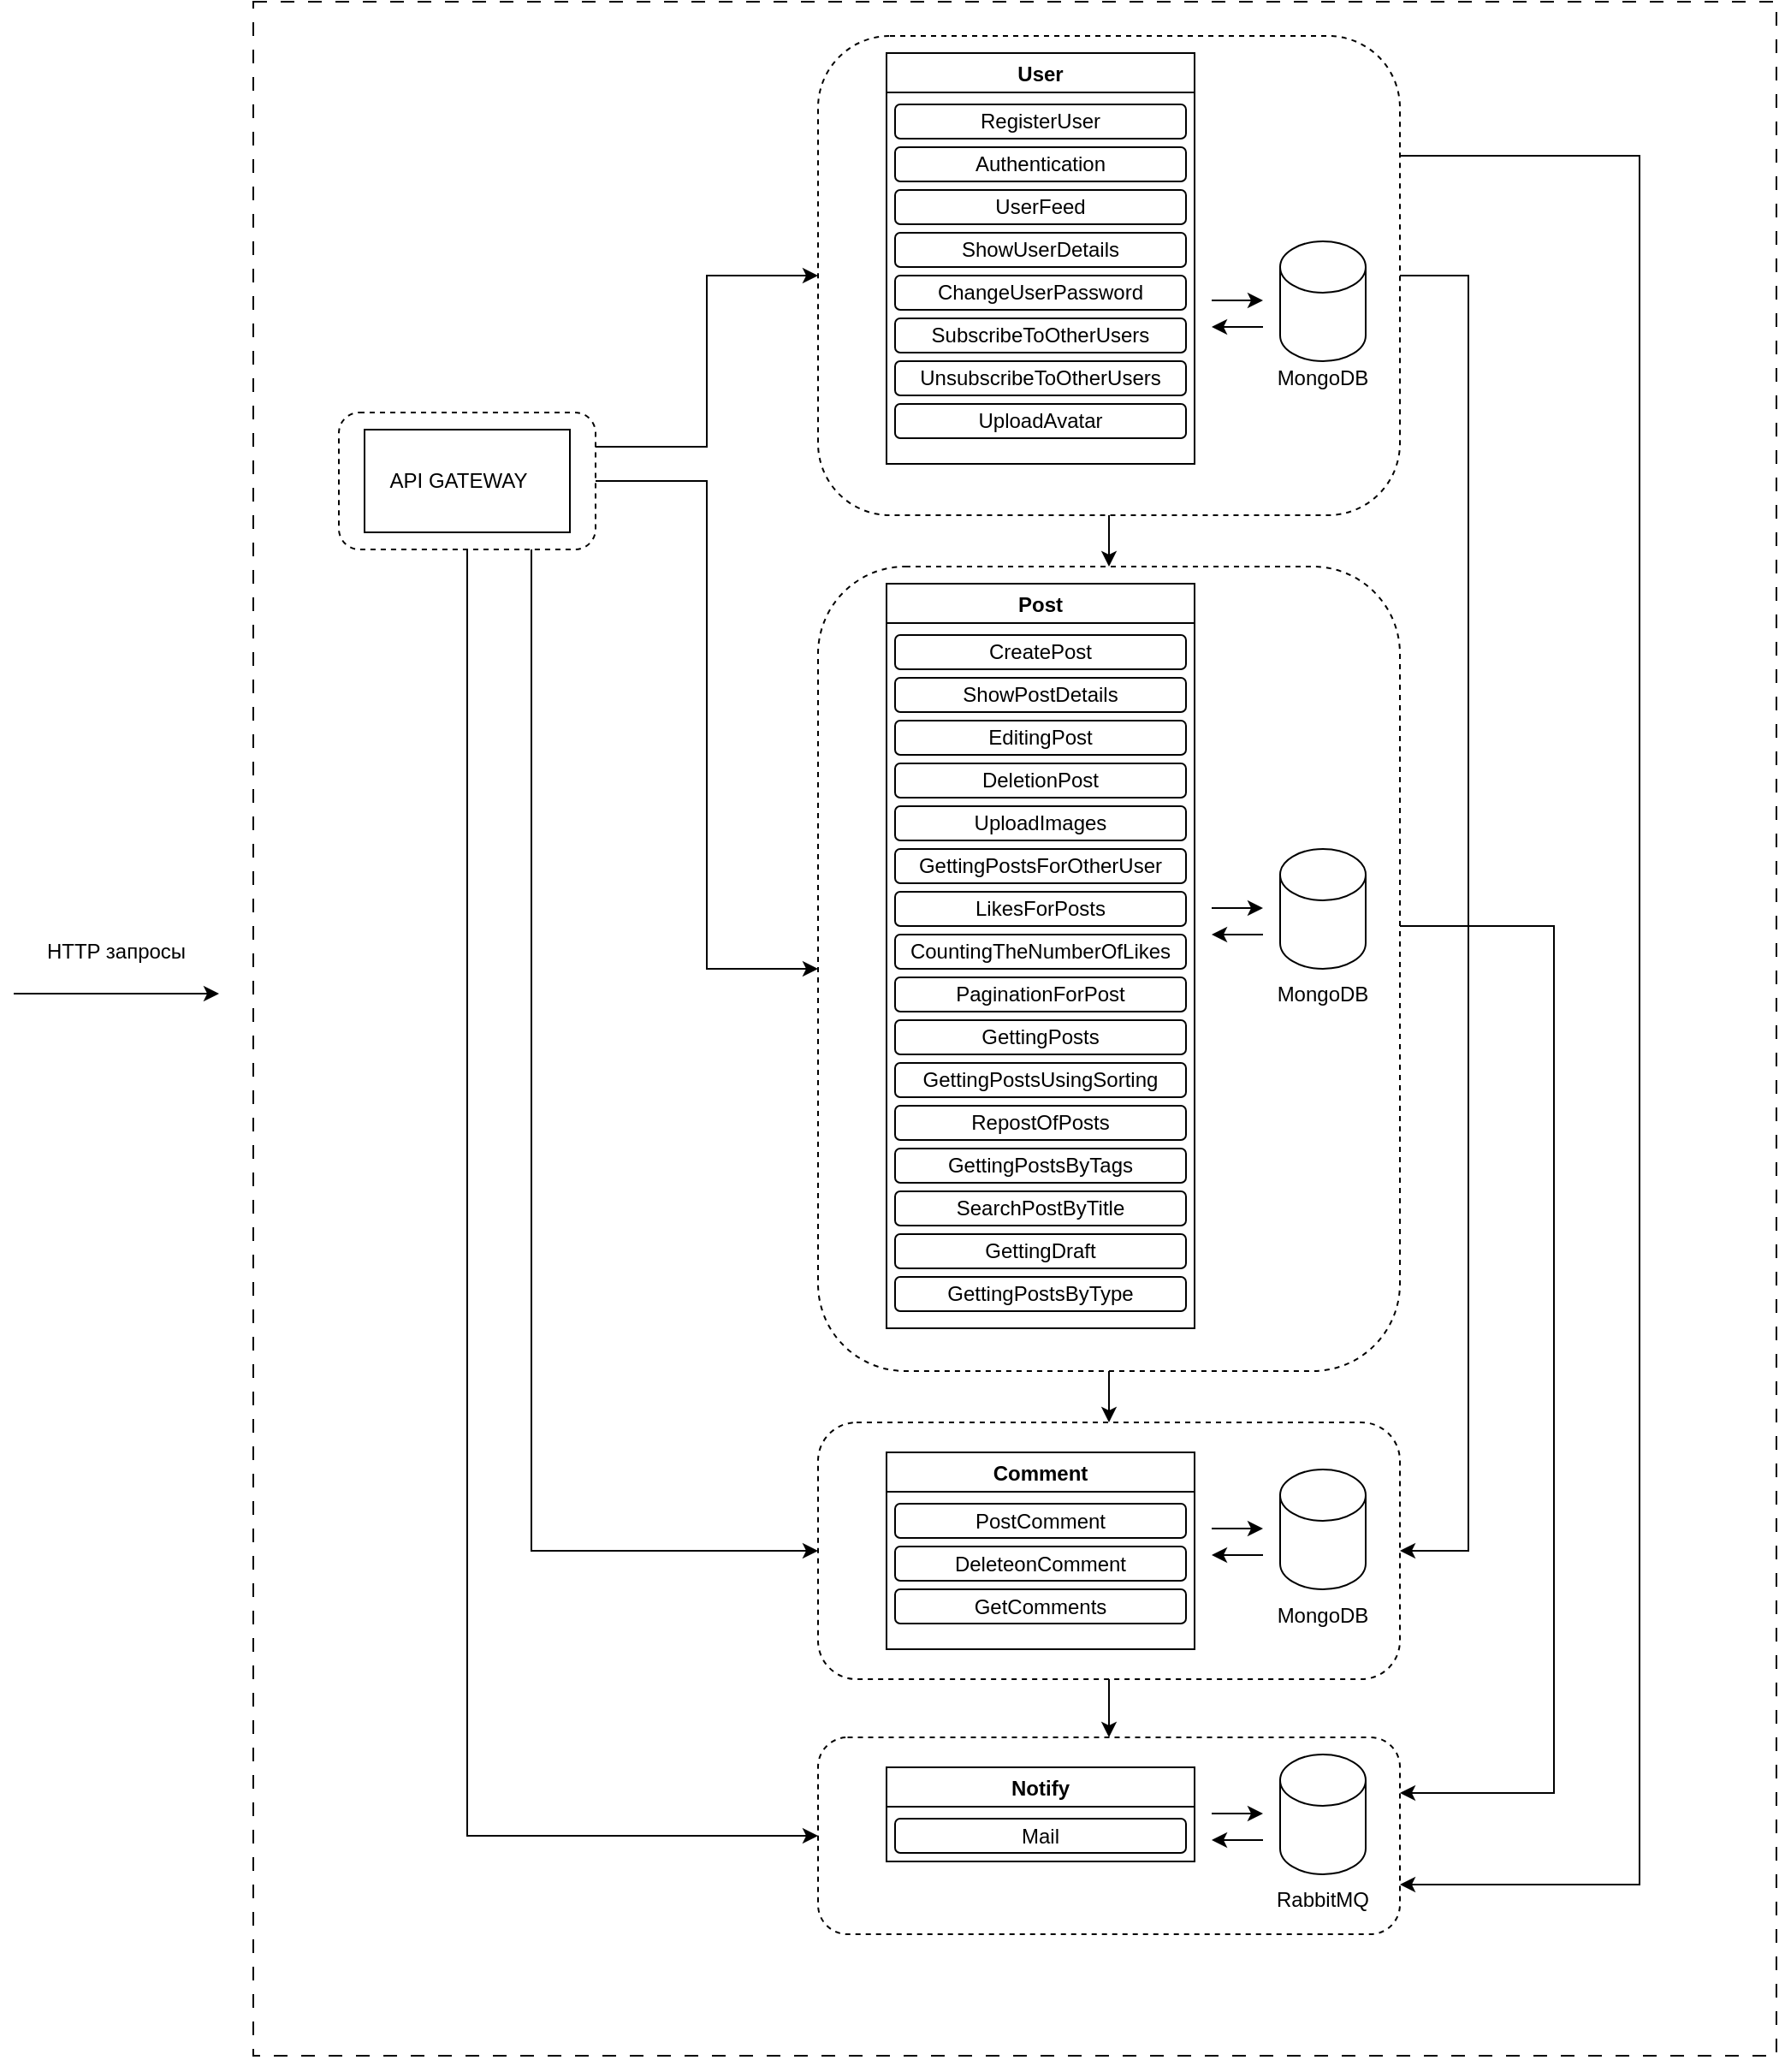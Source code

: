 <mxfile version="21.6.1" type="device">
  <diagram name="Страница 1" id="yI9zd2pT9esUjkgYPhoz">
    <mxGraphModel dx="1555" dy="843" grid="1" gridSize="10" guides="1" tooltips="1" connect="1" arrows="1" fold="1" page="1" pageScale="1.5" pageWidth="827" pageHeight="1169" math="0" shadow="0">
      <root>
        <mxCell id="0" />
        <mxCell id="1" parent="0" />
        <mxCell id="V9B4uRtNzhAgs2MjrMtX-5" value="" style="rounded=0;whiteSpace=wrap;html=1;dashed=1;dashPattern=8 8;" vertex="1" parent="1">
          <mxGeometry x="180" y="30" width="890" height="1200" as="geometry" />
        </mxCell>
        <mxCell id="V9B4uRtNzhAgs2MjrMtX-141" style="edgeStyle=orthogonalEdgeStyle;rounded=0;orthogonalLoop=1;jettySize=auto;html=1;exitX=0.5;exitY=1;exitDx=0;exitDy=0;entryX=0;entryY=0.5;entryDx=0;entryDy=0;" edge="1" parent="1" source="V9B4uRtNzhAgs2MjrMtX-8" target="V9B4uRtNzhAgs2MjrMtX-84">
          <mxGeometry relative="1" as="geometry" />
        </mxCell>
        <mxCell id="V9B4uRtNzhAgs2MjrMtX-142" style="edgeStyle=orthogonalEdgeStyle;rounded=0;orthogonalLoop=1;jettySize=auto;html=1;exitX=1;exitY=0.5;exitDx=0;exitDy=0;entryX=0;entryY=0.5;entryDx=0;entryDy=0;" edge="1" parent="1" source="V9B4uRtNzhAgs2MjrMtX-8" target="V9B4uRtNzhAgs2MjrMtX-33">
          <mxGeometry relative="1" as="geometry" />
        </mxCell>
        <mxCell id="V9B4uRtNzhAgs2MjrMtX-143" style="edgeStyle=orthogonalEdgeStyle;rounded=0;orthogonalLoop=1;jettySize=auto;html=1;exitX=1;exitY=0.25;exitDx=0;exitDy=0;" edge="1" parent="1" source="V9B4uRtNzhAgs2MjrMtX-8" target="V9B4uRtNzhAgs2MjrMtX-10">
          <mxGeometry relative="1" as="geometry" />
        </mxCell>
        <mxCell id="V9B4uRtNzhAgs2MjrMtX-144" style="edgeStyle=orthogonalEdgeStyle;rounded=0;orthogonalLoop=1;jettySize=auto;html=1;exitX=0.75;exitY=1;exitDx=0;exitDy=0;entryX=0;entryY=0.5;entryDx=0;entryDy=0;" edge="1" parent="1" source="V9B4uRtNzhAgs2MjrMtX-8" target="V9B4uRtNzhAgs2MjrMtX-99">
          <mxGeometry relative="1" as="geometry" />
        </mxCell>
        <mxCell id="V9B4uRtNzhAgs2MjrMtX-8" value="" style="rounded=1;whiteSpace=wrap;html=1;dashed=1;strokeColor=default;" vertex="1" parent="1">
          <mxGeometry x="230" y="270" width="150" height="80" as="geometry" />
        </mxCell>
        <mxCell id="V9B4uRtNzhAgs2MjrMtX-7" value="" style="rounded=0;whiteSpace=wrap;html=1;perimeterSpacing=0;" vertex="1" parent="1">
          <mxGeometry x="245" y="280" width="120" height="60" as="geometry" />
        </mxCell>
        <mxCell id="V9B4uRtNzhAgs2MjrMtX-9" value="API GATEWAY" style="text;html=1;strokeColor=none;fillColor=none;align=center;verticalAlign=middle;whiteSpace=wrap;rounded=0;" vertex="1" parent="1">
          <mxGeometry x="245" y="295" width="110" height="30" as="geometry" />
        </mxCell>
        <mxCell id="V9B4uRtNzhAgs2MjrMtX-128" value="" style="group" vertex="1" connectable="0" parent="1">
          <mxGeometry x="510" y="860" width="340" height="150" as="geometry" />
        </mxCell>
        <mxCell id="V9B4uRtNzhAgs2MjrMtX-99" value="" style="rounded=1;whiteSpace=wrap;html=1;dashed=1;" vertex="1" parent="V9B4uRtNzhAgs2MjrMtX-128">
          <mxGeometry width="340" height="150" as="geometry" />
        </mxCell>
        <mxCell id="V9B4uRtNzhAgs2MjrMtX-100" value="Comment" style="swimlane;" vertex="1" parent="V9B4uRtNzhAgs2MjrMtX-128">
          <mxGeometry x="40" y="17.5" width="180" height="115" as="geometry" />
        </mxCell>
        <mxCell id="V9B4uRtNzhAgs2MjrMtX-75" value="PostComment" style="rounded=1;whiteSpace=wrap;html=1;" vertex="1" parent="V9B4uRtNzhAgs2MjrMtX-100">
          <mxGeometry x="5" y="30" width="170" height="20" as="geometry" />
        </mxCell>
        <mxCell id="V9B4uRtNzhAgs2MjrMtX-106" value="DeleteonComment" style="rounded=1;whiteSpace=wrap;html=1;" vertex="1" parent="V9B4uRtNzhAgs2MjrMtX-100">
          <mxGeometry x="5" y="55" width="170" height="20" as="geometry" />
        </mxCell>
        <mxCell id="V9B4uRtNzhAgs2MjrMtX-115" value="GetComments" style="rounded=1;whiteSpace=wrap;html=1;" vertex="1" parent="V9B4uRtNzhAgs2MjrMtX-100">
          <mxGeometry x="5" y="80" width="170" height="20" as="geometry" />
        </mxCell>
        <mxCell id="V9B4uRtNzhAgs2MjrMtX-102" value="" style="endArrow=classic;html=1;rounded=0;" edge="1" parent="V9B4uRtNzhAgs2MjrMtX-128">
          <mxGeometry width="50" height="50" relative="1" as="geometry">
            <mxPoint x="260" y="77.5" as="sourcePoint" />
            <mxPoint x="230" y="77.5" as="targetPoint" />
          </mxGeometry>
        </mxCell>
        <mxCell id="V9B4uRtNzhAgs2MjrMtX-103" value="" style="shape=cylinder3;whiteSpace=wrap;html=1;boundedLbl=1;backgroundOutline=1;size=15;" vertex="1" parent="V9B4uRtNzhAgs2MjrMtX-128">
          <mxGeometry x="270" y="27.5" width="50" height="70" as="geometry" />
        </mxCell>
        <mxCell id="V9B4uRtNzhAgs2MjrMtX-104" value="" style="endArrow=classic;html=1;rounded=0;" edge="1" parent="V9B4uRtNzhAgs2MjrMtX-128">
          <mxGeometry width="50" height="50" relative="1" as="geometry">
            <mxPoint x="230" y="62" as="sourcePoint" />
            <mxPoint x="260" y="62" as="targetPoint" />
            <Array as="points">
              <mxPoint x="240" y="62" />
            </Array>
          </mxGeometry>
        </mxCell>
        <mxCell id="V9B4uRtNzhAgs2MjrMtX-116" value="MongoDB" style="text;html=1;strokeColor=none;fillColor=none;align=center;verticalAlign=middle;whiteSpace=wrap;rounded=0;" vertex="1" parent="V9B4uRtNzhAgs2MjrMtX-128">
          <mxGeometry x="265" y="97.5" width="60" height="30" as="geometry" />
        </mxCell>
        <mxCell id="V9B4uRtNzhAgs2MjrMtX-135" value="" style="group" vertex="1" connectable="0" parent="1">
          <mxGeometry x="510" y="50" width="340" height="280" as="geometry" />
        </mxCell>
        <mxCell id="V9B4uRtNzhAgs2MjrMtX-10" value="" style="rounded=1;whiteSpace=wrap;html=1;dashed=1;" vertex="1" parent="V9B4uRtNzhAgs2MjrMtX-135">
          <mxGeometry width="340" height="280" as="geometry" />
        </mxCell>
        <mxCell id="V9B4uRtNzhAgs2MjrMtX-14" value="User" style="swimlane;" vertex="1" parent="V9B4uRtNzhAgs2MjrMtX-135">
          <mxGeometry x="40" y="10" width="180" height="240" as="geometry" />
        </mxCell>
        <mxCell id="V9B4uRtNzhAgs2MjrMtX-45" value="RegisterUser" style="rounded=1;whiteSpace=wrap;html=1;" vertex="1" parent="V9B4uRtNzhAgs2MjrMtX-14">
          <mxGeometry x="5" y="30" width="170" height="20" as="geometry" />
        </mxCell>
        <mxCell id="V9B4uRtNzhAgs2MjrMtX-46" value="Authentication" style="rounded=1;whiteSpace=wrap;html=1;" vertex="1" parent="V9B4uRtNzhAgs2MjrMtX-14">
          <mxGeometry x="5" y="55" width="170" height="20" as="geometry" />
        </mxCell>
        <mxCell id="V9B4uRtNzhAgs2MjrMtX-93" value="ShowUserDetails" style="rounded=1;whiteSpace=wrap;html=1;" vertex="1" parent="V9B4uRtNzhAgs2MjrMtX-14">
          <mxGeometry x="5" y="105" width="170" height="20" as="geometry" />
        </mxCell>
        <mxCell id="V9B4uRtNzhAgs2MjrMtX-94" value="ChangeUserPassword" style="rounded=1;whiteSpace=wrap;html=1;" vertex="1" parent="V9B4uRtNzhAgs2MjrMtX-14">
          <mxGeometry x="5" y="130" width="170" height="20" as="geometry" />
        </mxCell>
        <mxCell id="V9B4uRtNzhAgs2MjrMtX-112" value="UploadAvatar" style="rounded=1;whiteSpace=wrap;html=1;" vertex="1" parent="V9B4uRtNzhAgs2MjrMtX-14">
          <mxGeometry x="5" y="205" width="170" height="20" as="geometry" />
        </mxCell>
        <mxCell id="V9B4uRtNzhAgs2MjrMtX-83" value="UserFeed" style="rounded=1;whiteSpace=wrap;html=1;" vertex="1" parent="V9B4uRtNzhAgs2MjrMtX-135">
          <mxGeometry x="45" y="90" width="170" height="20" as="geometry" />
        </mxCell>
        <mxCell id="V9B4uRtNzhAgs2MjrMtX-96" value="SubscribeToOtherUsers" style="rounded=1;whiteSpace=wrap;html=1;" vertex="1" parent="V9B4uRtNzhAgs2MjrMtX-135">
          <mxGeometry x="45" y="165" width="170" height="20" as="geometry" />
        </mxCell>
        <mxCell id="V9B4uRtNzhAgs2MjrMtX-113" value="UnsubscribeToOtherUsers" style="rounded=1;whiteSpace=wrap;html=1;" vertex="1" parent="V9B4uRtNzhAgs2MjrMtX-135">
          <mxGeometry x="45" y="190" width="170" height="20" as="geometry" />
        </mxCell>
        <mxCell id="V9B4uRtNzhAgs2MjrMtX-19" value="" style="endArrow=classic;html=1;rounded=0;" edge="1" parent="V9B4uRtNzhAgs2MjrMtX-135">
          <mxGeometry width="50" height="50" relative="1" as="geometry">
            <mxPoint x="260" y="170" as="sourcePoint" />
            <mxPoint x="230" y="170" as="targetPoint" />
          </mxGeometry>
        </mxCell>
        <mxCell id="V9B4uRtNzhAgs2MjrMtX-24" value="" style="shape=cylinder3;whiteSpace=wrap;html=1;boundedLbl=1;backgroundOutline=1;size=15;" vertex="1" parent="V9B4uRtNzhAgs2MjrMtX-135">
          <mxGeometry x="270" y="120" width="50" height="70" as="geometry" />
        </mxCell>
        <mxCell id="V9B4uRtNzhAgs2MjrMtX-25" value="MongoDB" style="text;html=1;strokeColor=none;fillColor=none;align=center;verticalAlign=middle;whiteSpace=wrap;rounded=0;" vertex="1" parent="V9B4uRtNzhAgs2MjrMtX-135">
          <mxGeometry x="265" y="185" width="60" height="30" as="geometry" />
        </mxCell>
        <mxCell id="V9B4uRtNzhAgs2MjrMtX-49" value="" style="endArrow=classic;html=1;rounded=0;" edge="1" parent="V9B4uRtNzhAgs2MjrMtX-135">
          <mxGeometry width="50" height="50" relative="1" as="geometry">
            <mxPoint x="230" y="154.5" as="sourcePoint" />
            <mxPoint x="260" y="154.5" as="targetPoint" />
            <Array as="points">
              <mxPoint x="240" y="154.5" />
            </Array>
          </mxGeometry>
        </mxCell>
        <mxCell id="V9B4uRtNzhAgs2MjrMtX-136" value="" style="group" vertex="1" connectable="0" parent="1">
          <mxGeometry x="510" y="360" width="340" height="470" as="geometry" />
        </mxCell>
        <mxCell id="V9B4uRtNzhAgs2MjrMtX-33" value="" style="rounded=1;whiteSpace=wrap;html=1;dashed=1;" vertex="1" parent="V9B4uRtNzhAgs2MjrMtX-136">
          <mxGeometry width="340" height="470" as="geometry" />
        </mxCell>
        <mxCell id="V9B4uRtNzhAgs2MjrMtX-34" value="Post" style="swimlane;" vertex="1" parent="V9B4uRtNzhAgs2MjrMtX-136">
          <mxGeometry x="40" y="10" width="180" height="435" as="geometry" />
        </mxCell>
        <mxCell id="V9B4uRtNzhAgs2MjrMtX-47" value="CreatePost" style="rounded=1;whiteSpace=wrap;html=1;" vertex="1" parent="V9B4uRtNzhAgs2MjrMtX-136">
          <mxGeometry x="45" y="40" width="170" height="20" as="geometry" />
        </mxCell>
        <mxCell id="V9B4uRtNzhAgs2MjrMtX-48" value="ShowPostDetails" style="rounded=1;whiteSpace=wrap;html=1;" vertex="1" parent="V9B4uRtNzhAgs2MjrMtX-136">
          <mxGeometry x="45" y="65" width="170" height="20" as="geometry" />
        </mxCell>
        <mxCell id="V9B4uRtNzhAgs2MjrMtX-59" value="" style="endArrow=classic;html=1;rounded=0;" edge="1" parent="V9B4uRtNzhAgs2MjrMtX-136">
          <mxGeometry width="50" height="50" relative="1" as="geometry">
            <mxPoint x="260" y="215" as="sourcePoint" />
            <mxPoint x="230" y="215" as="targetPoint" />
          </mxGeometry>
        </mxCell>
        <mxCell id="V9B4uRtNzhAgs2MjrMtX-60" value="" style="shape=cylinder3;whiteSpace=wrap;html=1;boundedLbl=1;backgroundOutline=1;size=15;" vertex="1" parent="V9B4uRtNzhAgs2MjrMtX-136">
          <mxGeometry x="270" y="165" width="50" height="70" as="geometry" />
        </mxCell>
        <mxCell id="V9B4uRtNzhAgs2MjrMtX-61" value="" style="endArrow=classic;html=1;rounded=0;" edge="1" parent="V9B4uRtNzhAgs2MjrMtX-136">
          <mxGeometry width="50" height="50" relative="1" as="geometry">
            <mxPoint x="230" y="199.5" as="sourcePoint" />
            <mxPoint x="260" y="199.5" as="targetPoint" />
            <Array as="points">
              <mxPoint x="240" y="199.5" />
            </Array>
          </mxGeometry>
        </mxCell>
        <mxCell id="V9B4uRtNzhAgs2MjrMtX-65" value="MongoDB" style="text;html=1;strokeColor=none;fillColor=none;align=center;verticalAlign=middle;whiteSpace=wrap;rounded=0;" vertex="1" parent="V9B4uRtNzhAgs2MjrMtX-136">
          <mxGeometry x="265" y="235" width="60" height="30" as="geometry" />
        </mxCell>
        <mxCell id="V9B4uRtNzhAgs2MjrMtX-69" value="EditingPost" style="rounded=1;whiteSpace=wrap;html=1;" vertex="1" parent="V9B4uRtNzhAgs2MjrMtX-136">
          <mxGeometry x="45" y="90" width="170" height="20" as="geometry" />
        </mxCell>
        <mxCell id="V9B4uRtNzhAgs2MjrMtX-70" value="DeletionPost" style="rounded=1;whiteSpace=wrap;html=1;" vertex="1" parent="V9B4uRtNzhAgs2MjrMtX-136">
          <mxGeometry x="45" y="115" width="170" height="20" as="geometry" />
        </mxCell>
        <mxCell id="V9B4uRtNzhAgs2MjrMtX-73" value="UploadImages" style="rounded=1;whiteSpace=wrap;html=1;" vertex="1" parent="V9B4uRtNzhAgs2MjrMtX-136">
          <mxGeometry x="45" y="140" width="170" height="20" as="geometry" />
        </mxCell>
        <mxCell id="V9B4uRtNzhAgs2MjrMtX-76" value="LikesForPosts" style="rounded=1;whiteSpace=wrap;html=1;" vertex="1" parent="V9B4uRtNzhAgs2MjrMtX-136">
          <mxGeometry x="45" y="190" width="170" height="20" as="geometry" />
        </mxCell>
        <mxCell id="V9B4uRtNzhAgs2MjrMtX-77" value="CountingTheNumberOfLikes" style="rounded=1;whiteSpace=wrap;html=1;" vertex="1" parent="V9B4uRtNzhAgs2MjrMtX-136">
          <mxGeometry x="45" y="215" width="170" height="20" as="geometry" />
        </mxCell>
        <mxCell id="V9B4uRtNzhAgs2MjrMtX-78" value="PaginationForPost" style="rounded=1;whiteSpace=wrap;html=1;" vertex="1" parent="V9B4uRtNzhAgs2MjrMtX-136">
          <mxGeometry x="45" y="240" width="170" height="20" as="geometry" />
        </mxCell>
        <mxCell id="V9B4uRtNzhAgs2MjrMtX-79" value="GettingPosts" style="rounded=1;whiteSpace=wrap;html=1;" vertex="1" parent="V9B4uRtNzhAgs2MjrMtX-136">
          <mxGeometry x="45" y="265" width="170" height="20" as="geometry" />
        </mxCell>
        <mxCell id="V9B4uRtNzhAgs2MjrMtX-80" value="GettingPostsUsingSorting" style="rounded=1;whiteSpace=wrap;html=1;" vertex="1" parent="V9B4uRtNzhAgs2MjrMtX-136">
          <mxGeometry x="45" y="290" width="170" height="20" as="geometry" />
        </mxCell>
        <mxCell id="V9B4uRtNzhAgs2MjrMtX-81" value="RepostOfPosts" style="rounded=1;whiteSpace=wrap;html=1;" vertex="1" parent="V9B4uRtNzhAgs2MjrMtX-136">
          <mxGeometry x="45" y="315" width="170" height="20" as="geometry" />
        </mxCell>
        <mxCell id="V9B4uRtNzhAgs2MjrMtX-82" value="GettingPostsByTags" style="rounded=1;whiteSpace=wrap;html=1;" vertex="1" parent="V9B4uRtNzhAgs2MjrMtX-136">
          <mxGeometry x="45" y="340" width="170" height="20" as="geometry" />
        </mxCell>
        <mxCell id="V9B4uRtNzhAgs2MjrMtX-92" value="SearchPostByTitle" style="rounded=1;whiteSpace=wrap;html=1;" vertex="1" parent="V9B4uRtNzhAgs2MjrMtX-136">
          <mxGeometry x="45" y="365" width="170" height="20" as="geometry" />
        </mxCell>
        <mxCell id="V9B4uRtNzhAgs2MjrMtX-107" value="GettingPostsForOtherUser" style="rounded=1;whiteSpace=wrap;html=1;" vertex="1" parent="V9B4uRtNzhAgs2MjrMtX-136">
          <mxGeometry x="45" y="165" width="170" height="20" as="geometry" />
        </mxCell>
        <mxCell id="V9B4uRtNzhAgs2MjrMtX-108" value="GettingDraft" style="rounded=1;whiteSpace=wrap;html=1;" vertex="1" parent="V9B4uRtNzhAgs2MjrMtX-136">
          <mxGeometry x="45" y="390" width="170" height="20" as="geometry" />
        </mxCell>
        <mxCell id="V9B4uRtNzhAgs2MjrMtX-111" value="GettingPostsByType" style="rounded=1;whiteSpace=wrap;html=1;" vertex="1" parent="V9B4uRtNzhAgs2MjrMtX-136">
          <mxGeometry x="45" y="415" width="170" height="20" as="geometry" />
        </mxCell>
        <mxCell id="V9B4uRtNzhAgs2MjrMtX-138" value="" style="group" vertex="1" connectable="0" parent="1">
          <mxGeometry x="510" y="1044" width="340" height="115" as="geometry" />
        </mxCell>
        <mxCell id="V9B4uRtNzhAgs2MjrMtX-84" value="" style="rounded=1;whiteSpace=wrap;html=1;dashed=1;" vertex="1" parent="V9B4uRtNzhAgs2MjrMtX-138">
          <mxGeometry width="340" height="115" as="geometry" />
        </mxCell>
        <mxCell id="V9B4uRtNzhAgs2MjrMtX-85" value="Notify" style="swimlane;" vertex="1" parent="V9B4uRtNzhAgs2MjrMtX-138">
          <mxGeometry x="40" y="17.5" width="180" height="55" as="geometry" />
        </mxCell>
        <mxCell id="V9B4uRtNzhAgs2MjrMtX-86" value="Mail" style="rounded=1;whiteSpace=wrap;html=1;" vertex="1" parent="V9B4uRtNzhAgs2MjrMtX-85">
          <mxGeometry x="5" y="30" width="170" height="20" as="geometry" />
        </mxCell>
        <mxCell id="V9B4uRtNzhAgs2MjrMtX-88" value="" style="endArrow=classic;html=1;rounded=0;" edge="1" parent="V9B4uRtNzhAgs2MjrMtX-138">
          <mxGeometry width="50" height="50" relative="1" as="geometry">
            <mxPoint x="260" y="60" as="sourcePoint" />
            <mxPoint x="230" y="60" as="targetPoint" />
          </mxGeometry>
        </mxCell>
        <mxCell id="V9B4uRtNzhAgs2MjrMtX-89" value="" style="shape=cylinder3;whiteSpace=wrap;html=1;boundedLbl=1;backgroundOutline=1;size=15;" vertex="1" parent="V9B4uRtNzhAgs2MjrMtX-138">
          <mxGeometry x="270" y="10" width="50" height="70" as="geometry" />
        </mxCell>
        <mxCell id="V9B4uRtNzhAgs2MjrMtX-90" value="" style="endArrow=classic;html=1;rounded=0;" edge="1" parent="V9B4uRtNzhAgs2MjrMtX-138">
          <mxGeometry width="50" height="50" relative="1" as="geometry">
            <mxPoint x="230" y="44.5" as="sourcePoint" />
            <mxPoint x="260" y="44.5" as="targetPoint" />
            <Array as="points">
              <mxPoint x="240" y="44.5" />
            </Array>
          </mxGeometry>
        </mxCell>
        <mxCell id="V9B4uRtNzhAgs2MjrMtX-66" value="RabbitMQ" style="text;html=1;strokeColor=none;fillColor=none;align=center;verticalAlign=middle;whiteSpace=wrap;rounded=0;" vertex="1" parent="V9B4uRtNzhAgs2MjrMtX-138">
          <mxGeometry x="265" y="80" width="60" height="30" as="geometry" />
        </mxCell>
        <mxCell id="V9B4uRtNzhAgs2MjrMtX-147" style="edgeStyle=orthogonalEdgeStyle;rounded=0;orthogonalLoop=1;jettySize=auto;html=1;exitX=1;exitY=0.5;exitDx=0;exitDy=0;entryX=1;entryY=0.5;entryDx=0;entryDy=0;" edge="1" parent="1" source="V9B4uRtNzhAgs2MjrMtX-10" target="V9B4uRtNzhAgs2MjrMtX-99">
          <mxGeometry relative="1" as="geometry">
            <Array as="points">
              <mxPoint x="890" y="190" />
              <mxPoint x="890" y="935" />
            </Array>
          </mxGeometry>
        </mxCell>
        <mxCell id="V9B4uRtNzhAgs2MjrMtX-148" style="edgeStyle=orthogonalEdgeStyle;rounded=0;orthogonalLoop=1;jettySize=auto;html=1;exitX=1;exitY=0.25;exitDx=0;exitDy=0;" edge="1" parent="1" source="V9B4uRtNzhAgs2MjrMtX-10">
          <mxGeometry relative="1" as="geometry">
            <mxPoint x="850" y="1130" as="targetPoint" />
            <Array as="points">
              <mxPoint x="990" y="120" />
              <mxPoint x="990" y="1130" />
            </Array>
          </mxGeometry>
        </mxCell>
        <mxCell id="V9B4uRtNzhAgs2MjrMtX-149" style="edgeStyle=orthogonalEdgeStyle;rounded=0;orthogonalLoop=1;jettySize=auto;html=1;exitX=1;exitY=0.5;exitDx=0;exitDy=0;entryX=1;entryY=0.5;entryDx=0;entryDy=0;" edge="1" parent="1">
          <mxGeometry relative="1" as="geometry">
            <mxPoint x="850" y="1076.5" as="targetPoint" />
            <mxPoint x="850" y="570" as="sourcePoint" />
            <Array as="points">
              <mxPoint x="940" y="570" />
              <mxPoint x="940" y="1076" />
            </Array>
          </mxGeometry>
        </mxCell>
        <mxCell id="V9B4uRtNzhAgs2MjrMtX-150" style="edgeStyle=orthogonalEdgeStyle;rounded=0;orthogonalLoop=1;jettySize=auto;html=1;exitX=0.5;exitY=1;exitDx=0;exitDy=0;entryX=0.5;entryY=0;entryDx=0;entryDy=0;" edge="1" parent="1" source="V9B4uRtNzhAgs2MjrMtX-99" target="V9B4uRtNzhAgs2MjrMtX-84">
          <mxGeometry relative="1" as="geometry" />
        </mxCell>
        <mxCell id="V9B4uRtNzhAgs2MjrMtX-151" style="edgeStyle=orthogonalEdgeStyle;rounded=0;orthogonalLoop=1;jettySize=auto;html=1;exitX=0.5;exitY=1;exitDx=0;exitDy=0;entryX=0.5;entryY=0;entryDx=0;entryDy=0;" edge="1" parent="1" source="V9B4uRtNzhAgs2MjrMtX-10" target="V9B4uRtNzhAgs2MjrMtX-33">
          <mxGeometry relative="1" as="geometry" />
        </mxCell>
        <mxCell id="V9B4uRtNzhAgs2MjrMtX-152" style="edgeStyle=orthogonalEdgeStyle;rounded=0;orthogonalLoop=1;jettySize=auto;html=1;exitX=0.5;exitY=1;exitDx=0;exitDy=0;entryX=0.5;entryY=0;entryDx=0;entryDy=0;" edge="1" parent="1" source="V9B4uRtNzhAgs2MjrMtX-33" target="V9B4uRtNzhAgs2MjrMtX-99">
          <mxGeometry relative="1" as="geometry" />
        </mxCell>
        <mxCell id="V9B4uRtNzhAgs2MjrMtX-153" value="" style="group" vertex="1" connectable="0" parent="1">
          <mxGeometry x="40" y="580" width="120" height="30" as="geometry" />
        </mxCell>
        <mxCell id="V9B4uRtNzhAgs2MjrMtX-4" value="" style="endArrow=classic;html=1;rounded=0;" edge="1" parent="V9B4uRtNzhAgs2MjrMtX-153">
          <mxGeometry width="50" height="50" relative="1" as="geometry">
            <mxPoint y="29.5" as="sourcePoint" />
            <mxPoint x="120" y="29.5" as="targetPoint" />
            <Array as="points" />
          </mxGeometry>
        </mxCell>
        <mxCell id="V9B4uRtNzhAgs2MjrMtX-154" style="edgeStyle=orthogonalEdgeStyle;rounded=0;orthogonalLoop=1;jettySize=auto;html=1;exitX=0.5;exitY=1;exitDx=0;exitDy=0;" edge="1" parent="1" source="V9B4uRtNzhAgs2MjrMtX-5" target="V9B4uRtNzhAgs2MjrMtX-5">
          <mxGeometry relative="1" as="geometry" />
        </mxCell>
        <mxCell id="V9B4uRtNzhAgs2MjrMtX-6" value="HTTP запросы" style="text;html=1;strokeColor=none;fillColor=none;align=center;verticalAlign=middle;whiteSpace=wrap;rounded=0;" vertex="1" parent="1">
          <mxGeometry x="50" y="570" width="100" height="30" as="geometry" />
        </mxCell>
      </root>
    </mxGraphModel>
  </diagram>
</mxfile>
